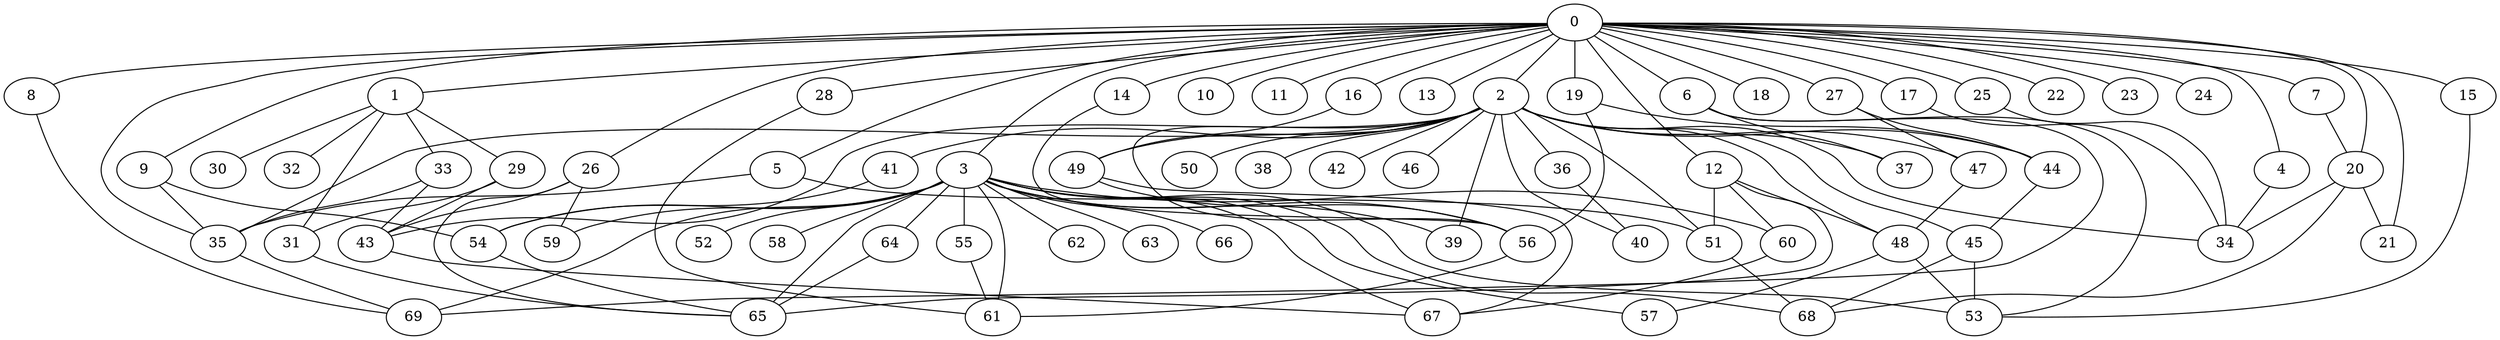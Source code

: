 
graph graphname {
    0 -- 1
0 -- 2
0 -- 3
0 -- 4
0 -- 5
0 -- 6
0 -- 7
0 -- 8
0 -- 9
0 -- 10
0 -- 11
0 -- 12
0 -- 13
0 -- 14
0 -- 15
0 -- 16
0 -- 17
0 -- 18
0 -- 19
0 -- 20
0 -- 21
0 -- 22
0 -- 23
0 -- 24
0 -- 25
0 -- 26
0 -- 27
0 -- 28
0 -- 35
1 -- 32
1 -- 33
1 -- 29
1 -- 30
1 -- 31
2 -- 34
2 -- 35
2 -- 36
2 -- 37
2 -- 38
2 -- 39
2 -- 40
2 -- 41
2 -- 42
2 -- 43
2 -- 44
2 -- 45
2 -- 46
2 -- 47
2 -- 48
2 -- 49
2 -- 50
2 -- 51
2 -- 56
3 -- 64
3 -- 66
3 -- 67
3 -- 68
3 -- 69
3 -- 65
3 -- 52
3 -- 53
3 -- 54
3 -- 55
3 -- 56
3 -- 57
3 -- 58
3 -- 59
3 -- 60
3 -- 61
3 -- 62
3 -- 63
3 -- 39
4 -- 34
5 -- 51
5 -- 35
6 -- 69
6 -- 37
6 -- 53
7 -- 20
8 -- 69
9 -- 54
9 -- 35
12 -- 51
12 -- 65
12 -- 60
12 -- 48
14 -- 56
15 -- 53
16 -- 49
17 -- 34
19 -- 44
19 -- 56
20 -- 34
20 -- 21
20 -- 68
25 -- 34
26 -- 65
26 -- 59
26 -- 43
27 -- 44
27 -- 47
28 -- 61
29 -- 31
29 -- 43
31 -- 65
33 -- 35
33 -- 43
35 -- 69
36 -- 40
41 -- 54
43 -- 67
44 -- 45
45 -- 53
45 -- 68
47 -- 48
48 -- 53
48 -- 57
49 -- 56
49 -- 67
51 -- 68
54 -- 65
55 -- 61
56 -- 61
60 -- 67
64 -- 65

}
